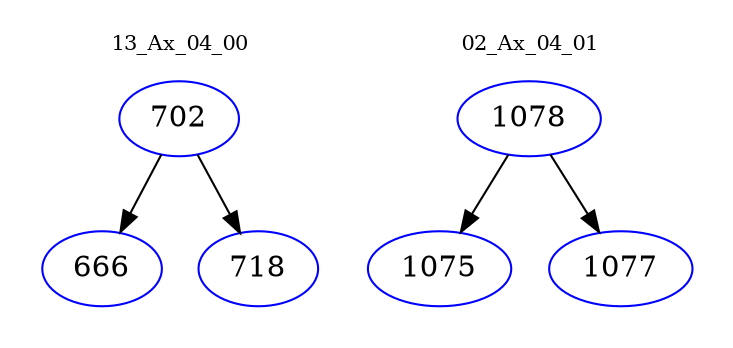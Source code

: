 digraph{
subgraph cluster_0 {
color = white
label = "13_Ax_04_00";
fontsize=10;
T0_702 [label="702", color="blue"]
T0_702 -> T0_666 [color="black"]
T0_666 [label="666", color="blue"]
T0_702 -> T0_718 [color="black"]
T0_718 [label="718", color="blue"]
}
subgraph cluster_1 {
color = white
label = "02_Ax_04_01";
fontsize=10;
T1_1078 [label="1078", color="blue"]
T1_1078 -> T1_1075 [color="black"]
T1_1075 [label="1075", color="blue"]
T1_1078 -> T1_1077 [color="black"]
T1_1077 [label="1077", color="blue"]
}
}
